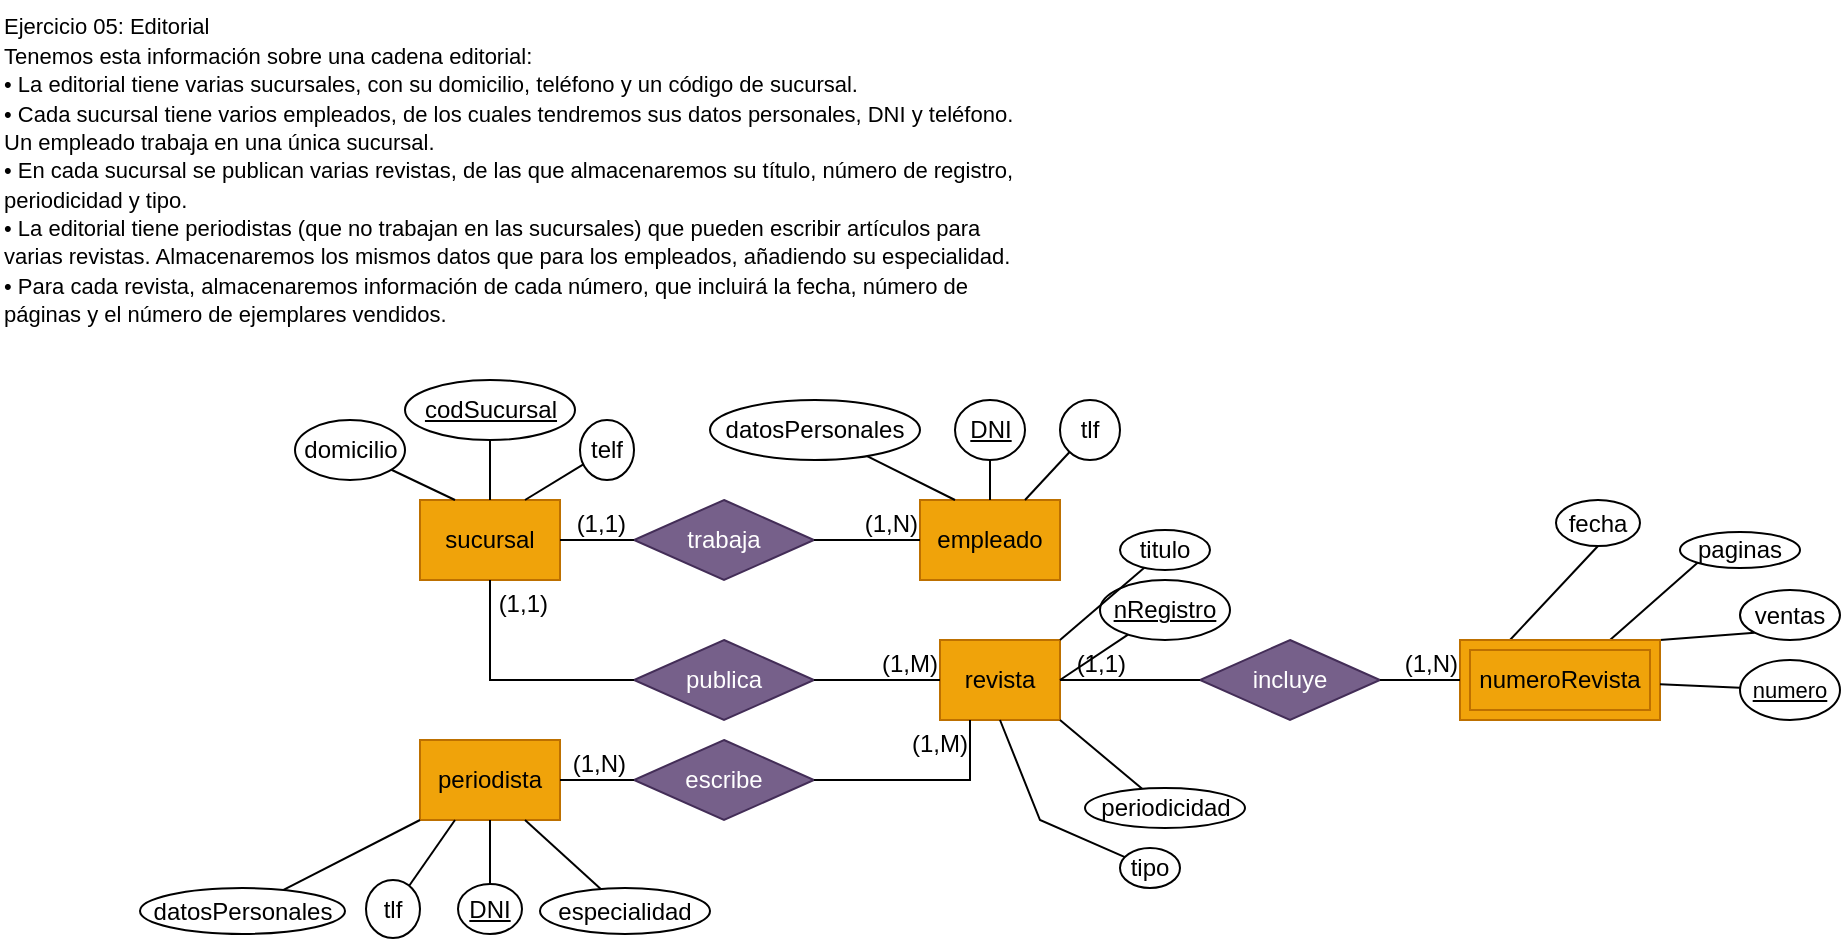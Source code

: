 <mxfile version="27.0.9">
  <diagram name="Página-1" id="laSuz0cwaI2xkqtanKar">
    <mxGraphModel dx="946" dy="661" grid="1" gridSize="10" guides="1" tooltips="1" connect="1" arrows="1" fold="1" page="1" pageScale="1" pageWidth="827" pageHeight="1169" math="0" shadow="0">
      <root>
        <mxCell id="0" />
        <mxCell id="1" parent="0" />
        <mxCell id="74qUpLiCZOBuezDbrack-2" value="&lt;font style=&quot;font-size: 11px;&quot;&gt;Ejercicio 05: Editorial&lt;br&gt;Tenemos esta información sobre una cadena editorial:&lt;br&gt;• La editorial tiene varias sucursales, con su domicilio, teléfono y un código de sucursal.&lt;br&gt;• Cada sucursal tiene varios empleados, de los cuales tendremos sus datos personales, DNI y teléfono. &lt;br&gt;Un empleado trabaja en una única sucursal.&lt;br&gt;• En cada sucursal se publican varias revistas, de las que almacenaremos su título, número de registro, &lt;br&gt;periodicidad y tipo.&lt;br&gt;• La editorial tiene periodistas (que no trabajan en las sucursales) que pueden escribir artículos para &lt;br&gt;varias revistas. Almacenaremos los mismos datos que para los empleados, añadiendo su especialidad.&lt;br&gt;• Para cada revista, almacenaremos información de cada número, que incluirá la fecha, número de &lt;br&gt;páginas y el número de ejemplares vendidos.&lt;/font&gt;" style="text;html=1;align=left;verticalAlign=middle;whiteSpace=wrap;rounded=0;" parent="1" vertex="1">
          <mxGeometry x="220" y="130" width="550" height="170" as="geometry" />
        </mxCell>
        <mxCell id="74qUpLiCZOBuezDbrack-4" value="sucursal" style="whiteSpace=wrap;html=1;align=center;fillColor=#f0a30a;strokeColor=#BD7000;fontColor=#000000;" parent="1" vertex="1">
          <mxGeometry x="430" y="380" width="70" height="40" as="geometry" />
        </mxCell>
        <mxCell id="74qUpLiCZOBuezDbrack-5" value="empleado" style="whiteSpace=wrap;html=1;align=center;fillColor=#f0a30a;strokeColor=#BD7000;fontColor=#000000;" parent="1" vertex="1">
          <mxGeometry x="680" y="380" width="70" height="40" as="geometry" />
        </mxCell>
        <mxCell id="74qUpLiCZOBuezDbrack-6" value="revista" style="whiteSpace=wrap;html=1;align=center;fillColor=#f0a30a;strokeColor=#BD7000;fontColor=#000000;" parent="1" vertex="1">
          <mxGeometry x="690" y="450" width="60" height="40" as="geometry" />
        </mxCell>
        <mxCell id="74qUpLiCZOBuezDbrack-7" value="periodista" style="whiteSpace=wrap;html=1;align=center;fillColor=#f0a30a;strokeColor=#BD7000;fontColor=#000000;" parent="1" vertex="1">
          <mxGeometry x="430" y="500" width="70" height="40" as="geometry" />
        </mxCell>
        <mxCell id="74qUpLiCZOBuezDbrack-13" value="" style="endArrow=none;html=1;rounded=0;exitX=0.5;exitY=0;exitDx=0;exitDy=0;" parent="1" source="74qUpLiCZOBuezDbrack-4" target="74qUpLiCZOBuezDbrack-14" edge="1">
          <mxGeometry relative="1" as="geometry">
            <mxPoint x="440" y="325" as="sourcePoint" />
            <mxPoint x="500" y="325" as="targetPoint" />
          </mxGeometry>
        </mxCell>
        <mxCell id="74qUpLiCZOBuezDbrack-14" value="&lt;u&gt;codSucursal&lt;/u&gt;" style="ellipse;whiteSpace=wrap;html=1;align=center;" parent="1" vertex="1">
          <mxGeometry x="422.5" y="320" width="85" height="30" as="geometry" />
        </mxCell>
        <mxCell id="74qUpLiCZOBuezDbrack-15" value="" style="endArrow=none;html=1;rounded=0;exitX=0.75;exitY=0;exitDx=0;exitDy=0;" parent="1" source="74qUpLiCZOBuezDbrack-4" target="74qUpLiCZOBuezDbrack-16" edge="1">
          <mxGeometry relative="1" as="geometry">
            <mxPoint x="508" y="335" as="sourcePoint" />
            <mxPoint x="568" y="335" as="targetPoint" />
          </mxGeometry>
        </mxCell>
        <mxCell id="74qUpLiCZOBuezDbrack-16" value="telf" style="ellipse;whiteSpace=wrap;html=1;align=center;" parent="1" vertex="1">
          <mxGeometry x="510" y="340" width="27" height="30" as="geometry" />
        </mxCell>
        <mxCell id="74qUpLiCZOBuezDbrack-17" value="" style="endArrow=none;html=1;rounded=0;exitX=0.25;exitY=0;exitDx=0;exitDy=0;" parent="1" source="74qUpLiCZOBuezDbrack-4" target="74qUpLiCZOBuezDbrack-18" edge="1">
          <mxGeometry relative="1" as="geometry">
            <mxPoint x="320" y="345" as="sourcePoint" />
            <mxPoint x="380" y="345" as="targetPoint" />
          </mxGeometry>
        </mxCell>
        <mxCell id="74qUpLiCZOBuezDbrack-18" value="domicilio" style="ellipse;whiteSpace=wrap;html=1;align=center;" parent="1" vertex="1">
          <mxGeometry x="367.5" y="340" width="55" height="30" as="geometry" />
        </mxCell>
        <mxCell id="74qUpLiCZOBuezDbrack-19" value="trabaja" style="shape=rhombus;perimeter=rhombusPerimeter;whiteSpace=wrap;html=1;align=center;fillColor=#76608a;fontColor=#ffffff;strokeColor=#432D57;" parent="1" vertex="1">
          <mxGeometry x="537" y="380" width="90" height="40" as="geometry" />
        </mxCell>
        <mxCell id="74qUpLiCZOBuezDbrack-20" value="" style="endArrow=none;html=1;rounded=0;exitX=0;exitY=0.5;exitDx=0;exitDy=0;entryX=1;entryY=0.5;entryDx=0;entryDy=0;" parent="1" source="74qUpLiCZOBuezDbrack-19" target="74qUpLiCZOBuezDbrack-4" edge="1">
          <mxGeometry relative="1" as="geometry">
            <mxPoint x="555" y="370" as="sourcePoint" />
            <mxPoint x="508" y="400" as="targetPoint" />
          </mxGeometry>
        </mxCell>
        <mxCell id="74qUpLiCZOBuezDbrack-21" value="(1,1)" style="resizable=0;html=1;whiteSpace=wrap;align=right;verticalAlign=bottom;" parent="74qUpLiCZOBuezDbrack-20" connectable="0" vertex="1">
          <mxGeometry x="1" relative="1" as="geometry">
            <mxPoint x="34" as="offset" />
          </mxGeometry>
        </mxCell>
        <mxCell id="74qUpLiCZOBuezDbrack-22" value="" style="endArrow=none;html=1;rounded=0;exitX=1;exitY=0.5;exitDx=0;exitDy=0;entryX=0;entryY=0.5;entryDx=0;entryDy=0;" parent="1" source="74qUpLiCZOBuezDbrack-19" target="74qUpLiCZOBuezDbrack-5" edge="1">
          <mxGeometry relative="1" as="geometry">
            <mxPoint x="555" y="370" as="sourcePoint" />
            <mxPoint x="680" y="400" as="targetPoint" />
          </mxGeometry>
        </mxCell>
        <mxCell id="74qUpLiCZOBuezDbrack-23" value="(1,N)" style="resizable=0;html=1;whiteSpace=wrap;align=right;verticalAlign=bottom;" parent="74qUpLiCZOBuezDbrack-22" connectable="0" vertex="1">
          <mxGeometry x="1" relative="1" as="geometry">
            <mxPoint as="offset" />
          </mxGeometry>
        </mxCell>
        <mxCell id="74qUpLiCZOBuezDbrack-25" value="" style="endArrow=none;html=1;rounded=0;exitX=0.5;exitY=0;exitDx=0;exitDy=0;" parent="1" source="74qUpLiCZOBuezDbrack-5" target="74qUpLiCZOBuezDbrack-26" edge="1">
          <mxGeometry relative="1" as="geometry">
            <mxPoint x="680" y="335" as="sourcePoint" />
            <mxPoint x="740" y="335" as="targetPoint" />
          </mxGeometry>
        </mxCell>
        <mxCell id="74qUpLiCZOBuezDbrack-26" value="&lt;u&gt;DNI&lt;/u&gt;" style="ellipse;whiteSpace=wrap;html=1;align=center;" parent="1" vertex="1">
          <mxGeometry x="697.5" y="330" width="35" height="30" as="geometry" />
        </mxCell>
        <mxCell id="74qUpLiCZOBuezDbrack-27" value="" style="endArrow=none;html=1;rounded=0;exitX=0.75;exitY=0;exitDx=0;exitDy=0;" parent="1" source="74qUpLiCZOBuezDbrack-5" target="74qUpLiCZOBuezDbrack-28" edge="1">
          <mxGeometry relative="1" as="geometry">
            <mxPoint x="745" y="375" as="sourcePoint" />
            <mxPoint x="805" y="375" as="targetPoint" />
          </mxGeometry>
        </mxCell>
        <mxCell id="74qUpLiCZOBuezDbrack-28" value="tlf" style="ellipse;whiteSpace=wrap;html=1;align=center;" parent="1" vertex="1">
          <mxGeometry x="750" y="330" width="30" height="30" as="geometry" />
        </mxCell>
        <mxCell id="74qUpLiCZOBuezDbrack-29" value="" style="endArrow=none;html=1;rounded=0;exitX=0.25;exitY=0;exitDx=0;exitDy=0;" parent="1" source="74qUpLiCZOBuezDbrack-5" target="74qUpLiCZOBuezDbrack-30" edge="1">
          <mxGeometry relative="1" as="geometry">
            <mxPoint x="610" y="315" as="sourcePoint" />
            <mxPoint x="670" y="315" as="targetPoint" />
          </mxGeometry>
        </mxCell>
        <mxCell id="74qUpLiCZOBuezDbrack-30" value="datosPersonales" style="ellipse;whiteSpace=wrap;html=1;align=center;" parent="1" vertex="1">
          <mxGeometry x="575" y="330" width="105" height="30" as="geometry" />
        </mxCell>
        <mxCell id="74qUpLiCZOBuezDbrack-31" value="publica" style="shape=rhombus;perimeter=rhombusPerimeter;whiteSpace=wrap;html=1;align=center;fillColor=#76608a;fontColor=#ffffff;strokeColor=#432D57;" parent="1" vertex="1">
          <mxGeometry x="537" y="450" width="90" height="40" as="geometry" />
        </mxCell>
        <mxCell id="74qUpLiCZOBuezDbrack-32" value="" style="endArrow=none;html=1;rounded=0;exitX=0;exitY=0.5;exitDx=0;exitDy=0;entryX=0.5;entryY=1;entryDx=0;entryDy=0;" parent="1" source="74qUpLiCZOBuezDbrack-31" target="74qUpLiCZOBuezDbrack-4" edge="1">
          <mxGeometry relative="1" as="geometry">
            <mxPoint x="519" y="440" as="sourcePoint" />
            <mxPoint x="472" y="470" as="targetPoint" />
            <Array as="points">
              <mxPoint x="465" y="470" />
            </Array>
          </mxGeometry>
        </mxCell>
        <mxCell id="74qUpLiCZOBuezDbrack-33" value="(1,1)" style="resizable=0;html=1;whiteSpace=wrap;align=right;verticalAlign=bottom;" parent="74qUpLiCZOBuezDbrack-32" connectable="0" vertex="1">
          <mxGeometry x="1" relative="1" as="geometry">
            <mxPoint x="30" y="20" as="offset" />
          </mxGeometry>
        </mxCell>
        <mxCell id="74qUpLiCZOBuezDbrack-34" value="" style="endArrow=none;html=1;rounded=0;exitX=1;exitY=0.5;exitDx=0;exitDy=0;entryX=0;entryY=0.5;entryDx=0;entryDy=0;" parent="1" source="74qUpLiCZOBuezDbrack-31" target="74qUpLiCZOBuezDbrack-6" edge="1">
          <mxGeometry relative="1" as="geometry">
            <mxPoint x="519" y="440" as="sourcePoint" />
            <mxPoint x="692" y="470" as="targetPoint" />
          </mxGeometry>
        </mxCell>
        <mxCell id="74qUpLiCZOBuezDbrack-35" value="(1,M)" style="resizable=0;html=1;whiteSpace=wrap;align=right;verticalAlign=bottom;" parent="74qUpLiCZOBuezDbrack-34" connectable="0" vertex="1">
          <mxGeometry x="1" relative="1" as="geometry">
            <mxPoint as="offset" />
          </mxGeometry>
        </mxCell>
        <mxCell id="74qUpLiCZOBuezDbrack-36" value="" style="endArrow=none;html=1;rounded=0;exitX=1;exitY=0.5;exitDx=0;exitDy=0;" parent="1" source="74qUpLiCZOBuezDbrack-6" target="74qUpLiCZOBuezDbrack-37" edge="1">
          <mxGeometry relative="1" as="geometry">
            <mxPoint x="770" y="475" as="sourcePoint" />
            <mxPoint x="830" y="475" as="targetPoint" />
          </mxGeometry>
        </mxCell>
        <mxCell id="74qUpLiCZOBuezDbrack-37" value="&lt;u&gt;nRegistro&lt;/u&gt;" style="ellipse;whiteSpace=wrap;html=1;align=center;" parent="1" vertex="1">
          <mxGeometry x="770" y="420" width="65" height="30" as="geometry" />
        </mxCell>
        <mxCell id="74qUpLiCZOBuezDbrack-38" value="" style="endArrow=none;html=1;rounded=0;exitX=1;exitY=0;exitDx=0;exitDy=0;" parent="1" source="74qUpLiCZOBuezDbrack-6" target="74qUpLiCZOBuezDbrack-39" edge="1">
          <mxGeometry relative="1" as="geometry">
            <mxPoint x="750" y="435" as="sourcePoint" />
            <mxPoint x="810" y="435" as="targetPoint" />
          </mxGeometry>
        </mxCell>
        <mxCell id="74qUpLiCZOBuezDbrack-39" value="titulo" style="ellipse;whiteSpace=wrap;html=1;align=center;" parent="1" vertex="1">
          <mxGeometry x="780" y="395" width="45" height="20" as="geometry" />
        </mxCell>
        <mxCell id="74qUpLiCZOBuezDbrack-40" value="" style="endArrow=none;html=1;rounded=0;exitX=1;exitY=1;exitDx=0;exitDy=0;" parent="1" source="74qUpLiCZOBuezDbrack-6" target="74qUpLiCZOBuezDbrack-41" edge="1">
          <mxGeometry relative="1" as="geometry">
            <mxPoint x="745" y="505" as="sourcePoint" />
            <mxPoint x="805" y="505" as="targetPoint" />
          </mxGeometry>
        </mxCell>
        <mxCell id="74qUpLiCZOBuezDbrack-41" value="periodicidad" style="ellipse;whiteSpace=wrap;html=1;align=center;" parent="1" vertex="1">
          <mxGeometry x="762.5" y="524" width="80" height="20" as="geometry" />
        </mxCell>
        <mxCell id="74qUpLiCZOBuezDbrack-42" value="" style="endArrow=none;html=1;rounded=0;exitX=0.5;exitY=1;exitDx=0;exitDy=0;" parent="1" source="74qUpLiCZOBuezDbrack-6" target="74qUpLiCZOBuezDbrack-43" edge="1">
          <mxGeometry relative="1" as="geometry">
            <mxPoint x="750" y="525" as="sourcePoint" />
            <mxPoint x="810" y="525" as="targetPoint" />
            <Array as="points">
              <mxPoint x="740" y="540" />
            </Array>
          </mxGeometry>
        </mxCell>
        <mxCell id="74qUpLiCZOBuezDbrack-43" value="tipo" style="ellipse;whiteSpace=wrap;html=1;align=center;" parent="1" vertex="1">
          <mxGeometry x="780" y="554" width="30" height="20" as="geometry" />
        </mxCell>
        <mxCell id="74qUpLiCZOBuezDbrack-49" value="escribe" style="shape=rhombus;perimeter=rhombusPerimeter;whiteSpace=wrap;html=1;align=center;fillColor=#76608a;fontColor=#ffffff;strokeColor=#432D57;" parent="1" vertex="1">
          <mxGeometry x="537" y="500" width="90" height="40" as="geometry" />
        </mxCell>
        <mxCell id="74qUpLiCZOBuezDbrack-50" value="" style="endArrow=none;html=1;rounded=0;exitX=0;exitY=0.5;exitDx=0;exitDy=0;entryX=1;entryY=0.5;entryDx=0;entryDy=0;" parent="1" source="74qUpLiCZOBuezDbrack-49" target="74qUpLiCZOBuezDbrack-7" edge="1">
          <mxGeometry relative="1" as="geometry">
            <mxPoint x="547" y="500" as="sourcePoint" />
            <mxPoint x="500" y="530" as="targetPoint" />
          </mxGeometry>
        </mxCell>
        <mxCell id="74qUpLiCZOBuezDbrack-51" value="(1,N)" style="resizable=0;html=1;whiteSpace=wrap;align=right;verticalAlign=bottom;" parent="74qUpLiCZOBuezDbrack-50" connectable="0" vertex="1">
          <mxGeometry x="1" relative="1" as="geometry">
            <mxPoint x="34" as="offset" />
          </mxGeometry>
        </mxCell>
        <mxCell id="74qUpLiCZOBuezDbrack-52" value="" style="endArrow=none;html=1;rounded=0;exitX=1;exitY=0.5;exitDx=0;exitDy=0;entryX=0.25;entryY=1;entryDx=0;entryDy=0;" parent="1" source="74qUpLiCZOBuezDbrack-49" target="74qUpLiCZOBuezDbrack-6" edge="1">
          <mxGeometry relative="1" as="geometry">
            <mxPoint x="547" y="500" as="sourcePoint" />
            <mxPoint x="720" y="530" as="targetPoint" />
            <Array as="points">
              <mxPoint x="705" y="520" />
            </Array>
          </mxGeometry>
        </mxCell>
        <mxCell id="74qUpLiCZOBuezDbrack-53" value="(1,M)" style="resizable=0;html=1;whiteSpace=wrap;align=right;verticalAlign=bottom;" parent="74qUpLiCZOBuezDbrack-52" connectable="0" vertex="1">
          <mxGeometry x="1" relative="1" as="geometry">
            <mxPoint y="20" as="offset" />
          </mxGeometry>
        </mxCell>
        <mxCell id="74qUpLiCZOBuezDbrack-54" value="" style="endArrow=none;html=1;rounded=0;exitX=0.5;exitY=1;exitDx=0;exitDy=0;" parent="1" source="74qUpLiCZOBuezDbrack-7" target="74qUpLiCZOBuezDbrack-55" edge="1">
          <mxGeometry relative="1" as="geometry">
            <mxPoint x="423" y="600" as="sourcePoint" />
            <mxPoint x="483" y="600" as="targetPoint" />
          </mxGeometry>
        </mxCell>
        <mxCell id="74qUpLiCZOBuezDbrack-55" value="&lt;u&gt;DNI&lt;/u&gt;" style="ellipse;whiteSpace=wrap;html=1;align=center;" parent="1" vertex="1">
          <mxGeometry x="449" y="572" width="32" height="25" as="geometry" />
        </mxCell>
        <mxCell id="74qUpLiCZOBuezDbrack-56" value="" style="endArrow=none;html=1;rounded=0;exitX=0.75;exitY=1;exitDx=0;exitDy=0;" parent="1" source="74qUpLiCZOBuezDbrack-7" target="74qUpLiCZOBuezDbrack-57" edge="1">
          <mxGeometry relative="1" as="geometry">
            <mxPoint x="510" y="582" as="sourcePoint" />
            <mxPoint x="570" y="582" as="targetPoint" />
          </mxGeometry>
        </mxCell>
        <mxCell id="74qUpLiCZOBuezDbrack-57" value="especialidad" style="ellipse;whiteSpace=wrap;html=1;align=center;" parent="1" vertex="1">
          <mxGeometry x="490" y="574" width="85" height="23" as="geometry" />
        </mxCell>
        <mxCell id="74qUpLiCZOBuezDbrack-58" value="" style="endArrow=none;html=1;rounded=0;exitX=0.25;exitY=1;exitDx=0;exitDy=0;" parent="1" source="74qUpLiCZOBuezDbrack-7" target="74qUpLiCZOBuezDbrack-59" edge="1">
          <mxGeometry relative="1" as="geometry">
            <mxPoint x="338" y="586" as="sourcePoint" />
            <mxPoint x="398" y="586" as="targetPoint" />
          </mxGeometry>
        </mxCell>
        <mxCell id="74qUpLiCZOBuezDbrack-59" value="tlf" style="ellipse;whiteSpace=wrap;html=1;align=center;" parent="1" vertex="1">
          <mxGeometry x="403" y="570" width="27" height="29" as="geometry" />
        </mxCell>
        <mxCell id="74qUpLiCZOBuezDbrack-60" value="" style="endArrow=none;html=1;rounded=0;exitX=0;exitY=1;exitDx=0;exitDy=0;" parent="1" source="74qUpLiCZOBuezDbrack-7" target="74qUpLiCZOBuezDbrack-61" edge="1">
          <mxGeometry relative="1" as="geometry">
            <mxPoint x="290" y="589" as="sourcePoint" />
            <mxPoint x="350" y="589" as="targetPoint" />
          </mxGeometry>
        </mxCell>
        <mxCell id="74qUpLiCZOBuezDbrack-61" value="datosPersonales" style="ellipse;whiteSpace=wrap;html=1;align=center;" parent="1" vertex="1">
          <mxGeometry x="290" y="574" width="102.5" height="23" as="geometry" />
        </mxCell>
        <mxCell id="wvU3TJChJt6xK5moYX4i-8" style="rounded=0;orthogonalLoop=1;jettySize=auto;html=1;exitX=0.5;exitY=1;exitDx=0;exitDy=0;entryX=0.25;entryY=0;entryDx=0;entryDy=0;strokeColor=default;align=center;verticalAlign=middle;fontFamily=Helvetica;fontSize=11;fontColor=default;labelBackgroundColor=default;edgeStyle=none;startFill=0;endArrow=none;" edge="1" parent="1" source="74qUpLiCZOBuezDbrack-63" target="wvU3TJChJt6xK5moYX4i-1">
          <mxGeometry relative="1" as="geometry" />
        </mxCell>
        <mxCell id="74qUpLiCZOBuezDbrack-63" value="fecha" style="ellipse;whiteSpace=wrap;html=1;align=center;" parent="1" vertex="1">
          <mxGeometry x="998" y="380" width="42" height="23" as="geometry" />
        </mxCell>
        <mxCell id="wvU3TJChJt6xK5moYX4i-9" style="rounded=0;orthogonalLoop=1;jettySize=auto;html=1;exitX=0;exitY=1;exitDx=0;exitDy=0;entryX=0.75;entryY=0;entryDx=0;entryDy=0;strokeColor=default;align=center;verticalAlign=middle;fontFamily=Helvetica;fontSize=11;fontColor=default;labelBackgroundColor=default;edgeStyle=none;startFill=0;endArrow=none;" edge="1" parent="1" source="74qUpLiCZOBuezDbrack-67" target="wvU3TJChJt6xK5moYX4i-1">
          <mxGeometry relative="1" as="geometry" />
        </mxCell>
        <mxCell id="74qUpLiCZOBuezDbrack-67" value="paginas" style="ellipse;whiteSpace=wrap;html=1;align=center;" parent="1" vertex="1">
          <mxGeometry x="1060" y="396" width="60" height="18" as="geometry" />
        </mxCell>
        <mxCell id="wvU3TJChJt6xK5moYX4i-10" style="edgeStyle=none;shape=connector;rounded=0;orthogonalLoop=1;jettySize=auto;html=1;exitX=0;exitY=1;exitDx=0;exitDy=0;entryX=1;entryY=0;entryDx=0;entryDy=0;strokeColor=default;align=center;verticalAlign=middle;fontFamily=Helvetica;fontSize=11;fontColor=default;labelBackgroundColor=default;endArrow=none;startFill=0;" edge="1" parent="1" source="74qUpLiCZOBuezDbrack-69" target="wvU3TJChJt6xK5moYX4i-1">
          <mxGeometry relative="1" as="geometry" />
        </mxCell>
        <mxCell id="74qUpLiCZOBuezDbrack-69" value="ventas" style="ellipse;whiteSpace=wrap;html=1;align=center;" parent="1" vertex="1">
          <mxGeometry x="1090" y="425" width="50" height="25" as="geometry" />
        </mxCell>
        <mxCell id="wvU3TJChJt6xK5moYX4i-1" value="numeroRevista" style="whiteSpace=wrap;html=1;align=center;fillColor=#f0a30a;strokeColor=#BD7000;fontColor=#000000;shape=ext;margin=3;double=1;" vertex="1" parent="1">
          <mxGeometry x="950" y="450" width="100" height="40" as="geometry" />
        </mxCell>
        <mxCell id="wvU3TJChJt6xK5moYX4i-3" value="incluye" style="shape=rhombus;perimeter=rhombusPerimeter;whiteSpace=wrap;html=1;align=center;fillColor=#76608a;fontColor=#ffffff;strokeColor=#432D57;" vertex="1" parent="1">
          <mxGeometry x="820" y="450" width="90" height="40" as="geometry" />
        </mxCell>
        <mxCell id="wvU3TJChJt6xK5moYX4i-4" value="" style="endArrow=none;html=1;rounded=0;exitX=0;exitY=0.5;exitDx=0;exitDy=0;entryX=1;entryY=0.5;entryDx=0;entryDy=0;" edge="1" source="wvU3TJChJt6xK5moYX4i-3" parent="1" target="74qUpLiCZOBuezDbrack-6">
          <mxGeometry relative="1" as="geometry">
            <mxPoint x="827" y="450" as="sourcePoint" />
            <mxPoint x="780" y="480" as="targetPoint" />
          </mxGeometry>
        </mxCell>
        <mxCell id="wvU3TJChJt6xK5moYX4i-5" value="(1,1)" style="resizable=0;html=1;whiteSpace=wrap;align=right;verticalAlign=bottom;" connectable="0" vertex="1" parent="wvU3TJChJt6xK5moYX4i-4">
          <mxGeometry x="1" relative="1" as="geometry">
            <mxPoint x="34" as="offset" />
          </mxGeometry>
        </mxCell>
        <mxCell id="wvU3TJChJt6xK5moYX4i-6" value="" style="endArrow=none;html=1;rounded=0;exitX=1;exitY=0.5;exitDx=0;exitDy=0;entryX=0;entryY=0.5;entryDx=0;entryDy=0;" edge="1" source="wvU3TJChJt6xK5moYX4i-3" parent="1" target="wvU3TJChJt6xK5moYX4i-1">
          <mxGeometry relative="1" as="geometry">
            <mxPoint x="827" y="450" as="sourcePoint" />
            <mxPoint x="1000" y="480" as="targetPoint" />
          </mxGeometry>
        </mxCell>
        <mxCell id="wvU3TJChJt6xK5moYX4i-7" value="(1,N)" style="resizable=0;html=1;whiteSpace=wrap;align=right;verticalAlign=bottom;" connectable="0" vertex="1" parent="wvU3TJChJt6xK5moYX4i-6">
          <mxGeometry x="1" relative="1" as="geometry">
            <mxPoint as="offset" />
          </mxGeometry>
        </mxCell>
        <mxCell id="wvU3TJChJt6xK5moYX4i-11" value="" style="endArrow=none;html=1;rounded=0;strokeColor=default;align=center;verticalAlign=middle;fontFamily=Helvetica;fontSize=11;fontColor=default;labelBackgroundColor=default;" edge="1" target="wvU3TJChJt6xK5moYX4i-12" parent="1" source="wvU3TJChJt6xK5moYX4i-1">
          <mxGeometry relative="1" as="geometry">
            <mxPoint x="1055" y="475" as="sourcePoint" />
            <mxPoint x="1115" y="475" as="targetPoint" />
          </mxGeometry>
        </mxCell>
        <mxCell id="wvU3TJChJt6xK5moYX4i-12" value="&lt;u&gt;numero&lt;/u&gt;" style="ellipse;whiteSpace=wrap;html=1;align=center;fontFamily=Helvetica;fontSize=11;fontColor=default;labelBackgroundColor=default;" vertex="1" parent="1">
          <mxGeometry x="1090" y="460" width="50" height="30" as="geometry" />
        </mxCell>
      </root>
    </mxGraphModel>
  </diagram>
</mxfile>
